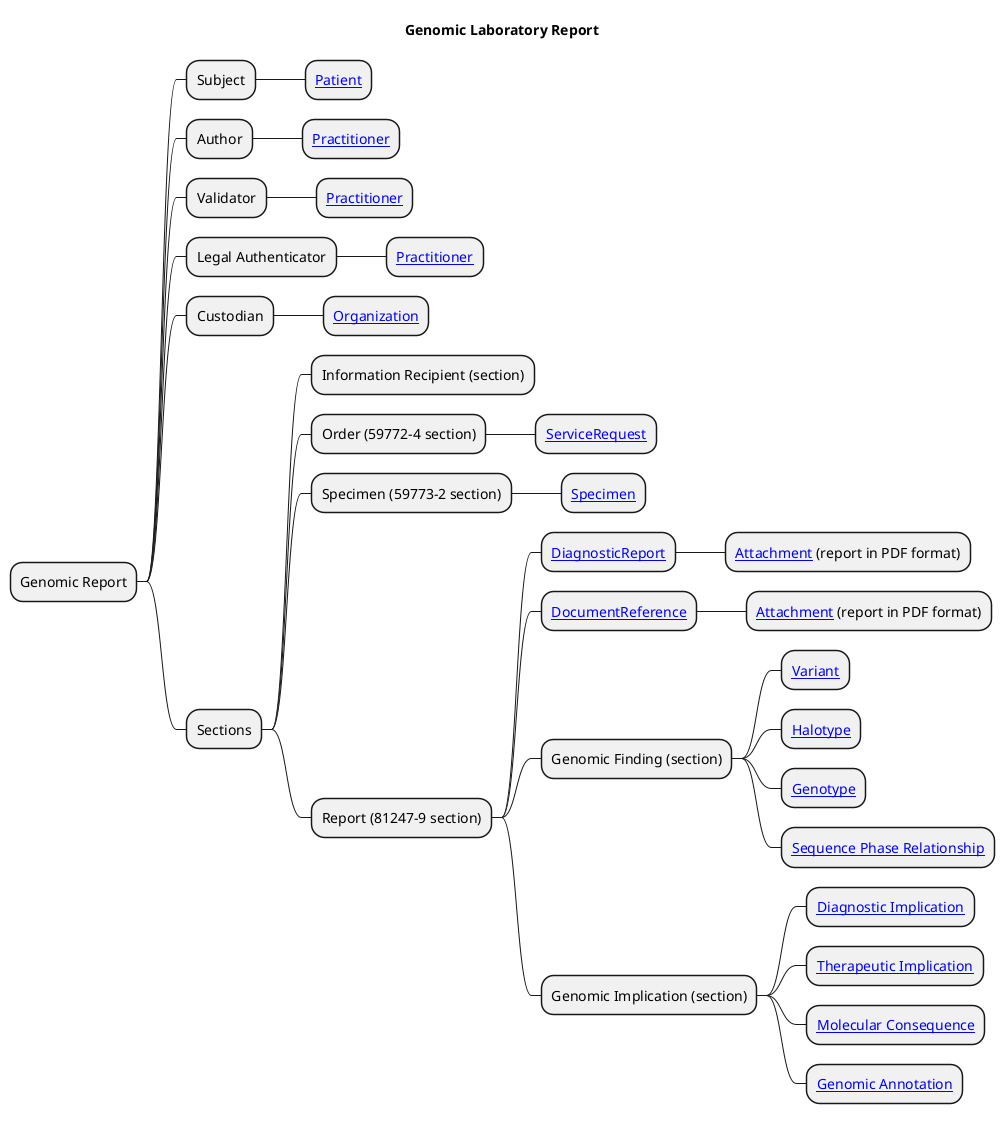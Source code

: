 @startmindmap

title "Genomic Laboratory Report"

* Genomic Report
** Subject
*** [[StructureDefinition-Patient.html Patient]]
** Author
*** [[StructureDefinition-Practitioner.html Practitioner]]
** Validator
*** [[StructureDefinition-Practitioner.html Practitioner]]
** Legal Authenticator
*** [[StructureDefinition-Practitioner.html Practitioner]]
** Custodian
*** [[StructureDefinition-Organization.html Organization]]
** Sections
*** Information Recipient (section)
*** Order (59772-4 section)
**** [[StructureDefinition-ServiceRequest.html ServiceRequest]]
*** Specimen (59773-2 section)
**** [[StructureDefinition-Specimen.html Specimen]]
*** Report (81247-9 section)
**** [[StructureDefinition-DiagnosticReport.html DiagnosticReport]]
***** [[StructureDefinition-NWAttachment.html Attachment]] (report in PDF format)
**** [[StructureDefinition-DocumentReference.html DocumentReference]]
***** [[StructureDefinition-NWAttachment.html Attachment]] (report in PDF format)
**** Genomic Finding (section)
***** [[StructureDefinition-Observation-Variant.html Variant]]
***** [[http://hl7.org/fhir/uv/genomics-reporting/StructureDefinition/haplotype Halotype]]
***** [[https://build.fhir.org/ig/HL7/genomics-reporting/StructureDefinition-genotype.html Genotype]]
***** [[http://hl7.org/fhir/uv/genomics-reporting/StructureDefinition/sequence-phase-relationship Sequence Phase Relationship]]
**** Genomic Implication (section)
***** [[StructureDefinition-Observation-DiagnosticImplication.html Diagnostic Implication]]
***** [[StructureDefinition-Observation-TherapeuticImplication.html Therapeutic Implication]]
***** [[https://build.fhir.org/ig/HL7/genomics-reporting/StructureDefinition-molecular-consequence.html Molecular Consequence]]
***** [[https://build.fhir.org/ig/HL7/genomics-reporting/StructureDefinition-genomic-annotation.html Genomic Annotation]]

@endmindmap
